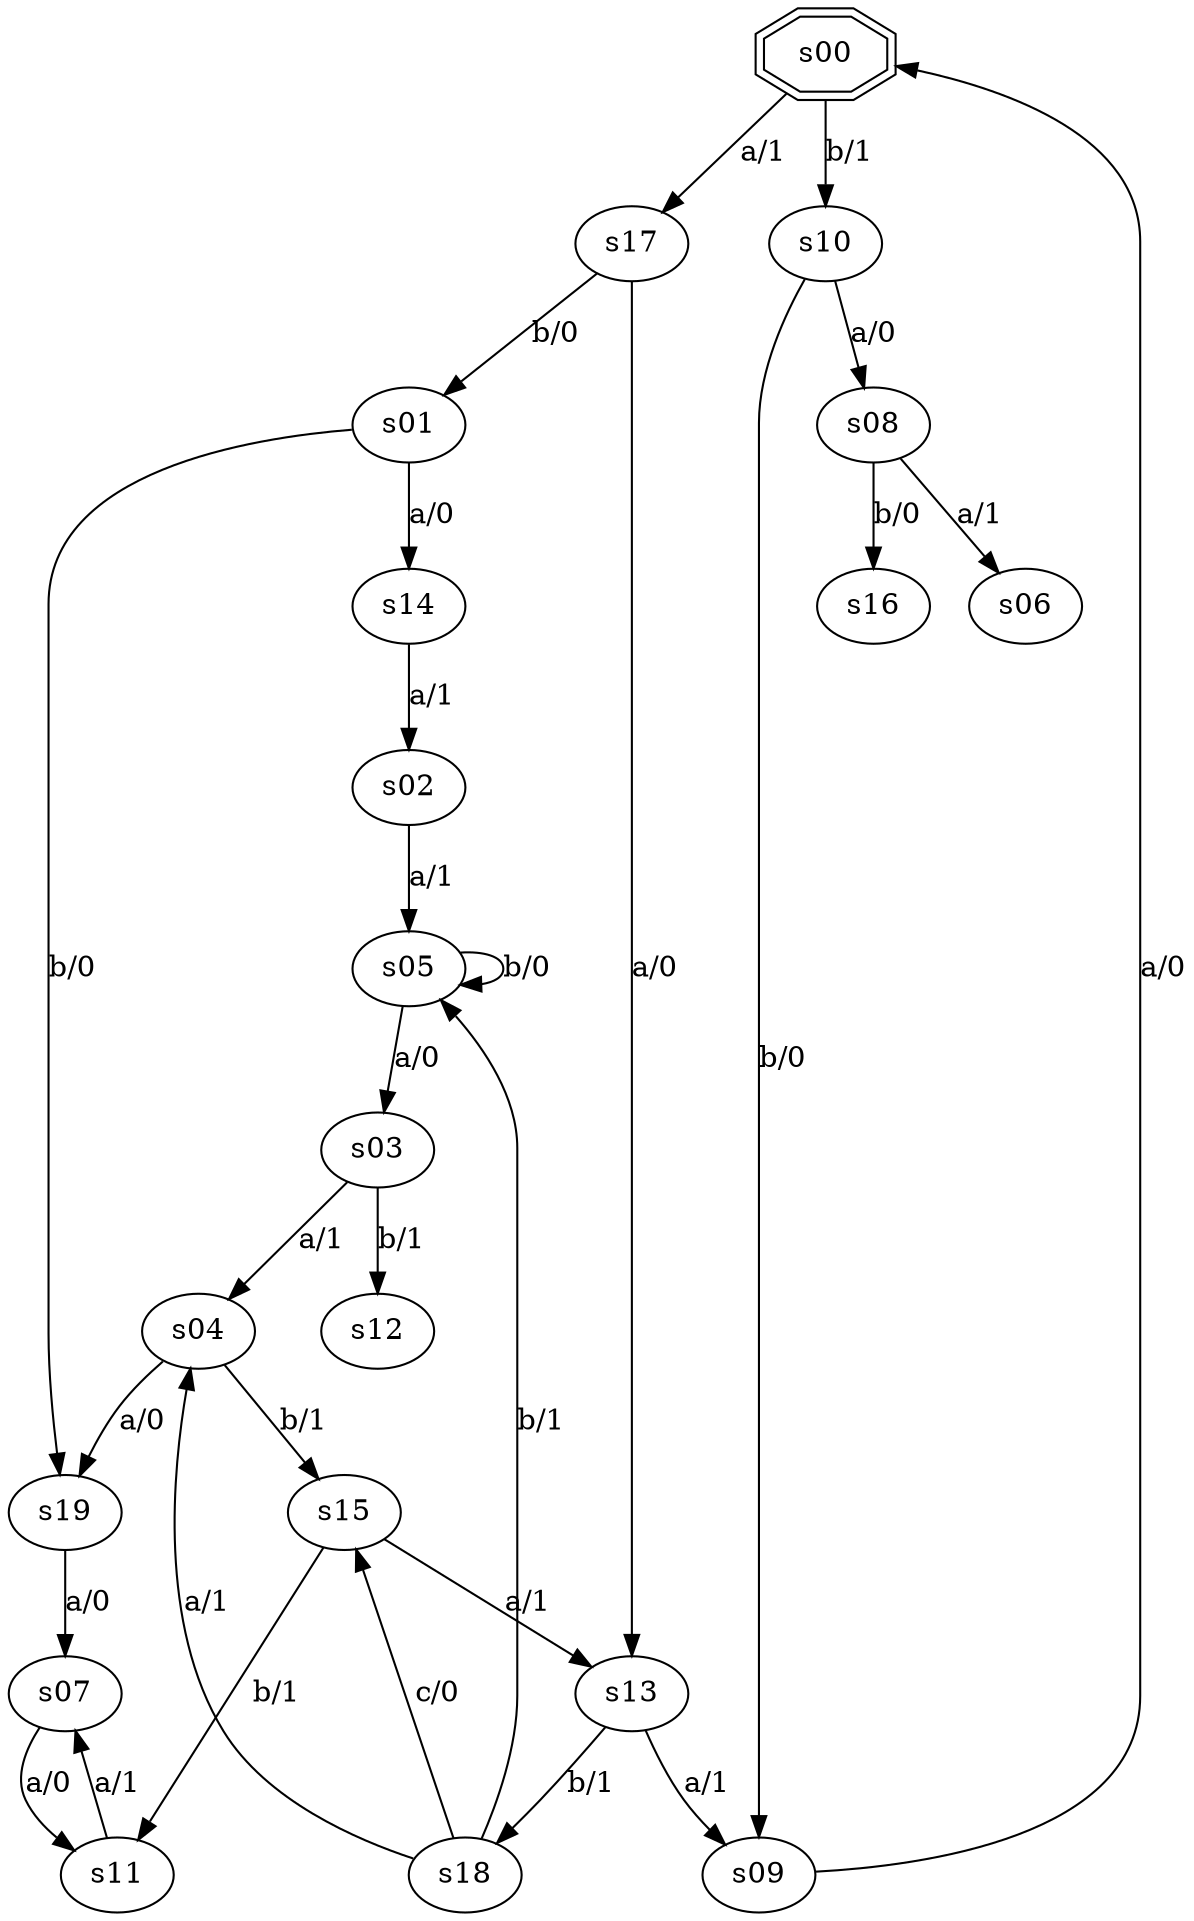 digraph graph_001 {
	s00 -> s17 [label="a/1"];
	s00 -> s10 [label="b/1"];
	s01 -> s14 [label="a/0"];
	s01 -> s19 [label="b/0"];
	s02 -> s05 [label="a/1"];
	s03 -> s04 [label="a/1"];
	s03 -> s12 [label="b/1"];
	s04 -> s19 [label="a/0"];
	s04 -> s15 [label="b/1"];
	s05 -> s03 [label="a/0"];
	s05 -> s05 [label="b/0"];
	s07 -> s11 [label="a/0"];
	s08 -> s06 [label="a/1"];
	s08 -> s16 [label="b/0"];
	s09 -> s00 [label="a/0"];
	s10 -> s08 [label="a/0"];
	s10 -> s09 [label="b/0"];
	s11 -> s07 [label="a/1"];
	s13 -> s09 [label="a/1"];
	s13 -> s18 [label="b/1"];
	s14 -> s02 [label="a/1"];
	s15 -> s13 [label="a/1"];
	s15 -> s11 [label="b/1"];
	s17 -> s13 [label="a/0"];
	s17 -> s01 [label="b/0"];
	s18 -> s04 [label="a/1"];
	s18 -> s05 [label="b/1"];
	s18 -> s15 [label="c/0"];
	s19 -> s07 [label="a/0"];
	s00 [shape=doubleoctagon];
}
